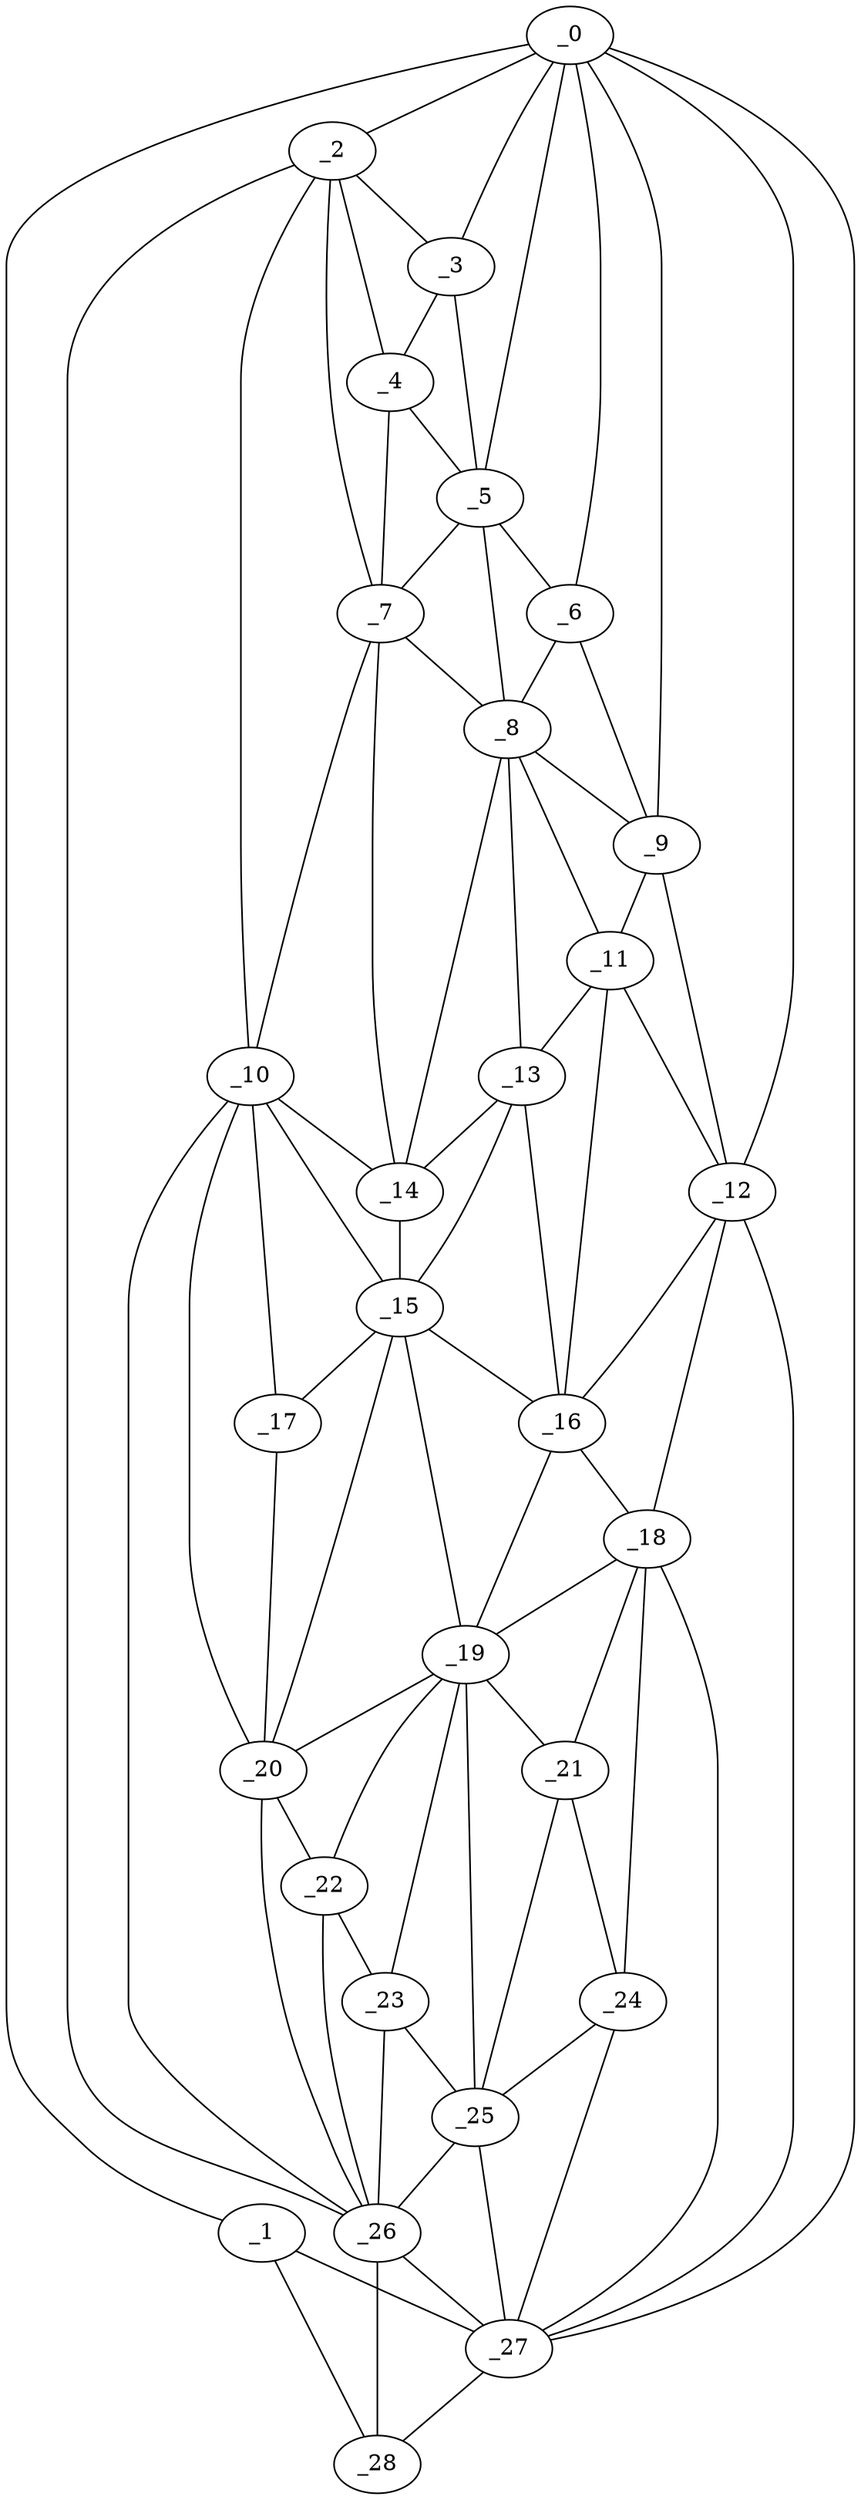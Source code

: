 graph "obj65__5.gxl" {
	_0	 [x=13,
		y=12];
	_1	 [x=14,
		y=4];
	_0 -- _1	 [valence=1];
	_2	 [x=20,
		y=122];
	_0 -- _2	 [valence=1];
	_3	 [x=24,
		y=110];
	_0 -- _3	 [valence=1];
	_5	 [x=39,
		y=81];
	_0 -- _5	 [valence=2];
	_6	 [x=42,
		y=74];
	_0 -- _6	 [valence=2];
	_9	 [x=54,
		y=74];
	_0 -- _9	 [valence=2];
	_12	 [x=60,
		y=74];
	_0 -- _12	 [valence=2];
	_27	 [x=114,
		y=16];
	_0 -- _27	 [valence=2];
	_1 -- _27	 [valence=2];
	_28	 [x=117,
		y=6];
	_1 -- _28	 [valence=1];
	_2 -- _3	 [valence=2];
	_4	 [x=31,
		y=113];
	_2 -- _4	 [valence=2];
	_7	 [x=43,
		y=114];
	_2 -- _7	 [valence=1];
	_10	 [x=54,
		y=114];
	_2 -- _10	 [valence=2];
	_26	 [x=108,
		y=124];
	_2 -- _26	 [valence=1];
	_3 -- _4	 [valence=2];
	_3 -- _5	 [valence=1];
	_4 -- _5	 [valence=2];
	_4 -- _7	 [valence=2];
	_5 -- _6	 [valence=2];
	_5 -- _7	 [valence=1];
	_8	 [x=45,
		y=81];
	_5 -- _8	 [valence=2];
	_6 -- _8	 [valence=2];
	_6 -- _9	 [valence=2];
	_7 -- _8	 [valence=1];
	_7 -- _10	 [valence=1];
	_14	 [x=61,
		y=96];
	_7 -- _14	 [valence=2];
	_8 -- _9	 [valence=1];
	_11	 [x=58,
		y=81];
	_8 -- _11	 [valence=1];
	_13	 [x=60,
		y=89];
	_8 -- _13	 [valence=2];
	_8 -- _14	 [valence=2];
	_9 -- _11	 [valence=2];
	_9 -- _12	 [valence=2];
	_10 -- _14	 [valence=2];
	_15	 [x=66,
		y=100];
	_10 -- _15	 [valence=1];
	_17	 [x=70,
		y=112];
	_10 -- _17	 [valence=2];
	_20	 [x=82,
		y=114];
	_10 -- _20	 [valence=2];
	_10 -- _26	 [valence=1];
	_11 -- _12	 [valence=2];
	_11 -- _13	 [valence=2];
	_16	 [x=67,
		y=81];
	_11 -- _16	 [valence=2];
	_12 -- _16	 [valence=2];
	_18	 [x=71,
		y=75];
	_12 -- _18	 [valence=2];
	_12 -- _27	 [valence=2];
	_13 -- _14	 [valence=1];
	_13 -- _15	 [valence=2];
	_13 -- _16	 [valence=2];
	_14 -- _15	 [valence=2];
	_15 -- _16	 [valence=2];
	_15 -- _17	 [valence=2];
	_19	 [x=82,
		y=82];
	_15 -- _19	 [valence=2];
	_15 -- _20	 [valence=2];
	_16 -- _18	 [valence=1];
	_16 -- _19	 [valence=1];
	_17 -- _20	 [valence=1];
	_18 -- _19	 [valence=1];
	_21	 [x=85,
		y=75];
	_18 -- _21	 [valence=2];
	_24	 [x=102,
		y=65];
	_18 -- _24	 [valence=2];
	_18 -- _27	 [valence=2];
	_19 -- _20	 [valence=1];
	_19 -- _21	 [valence=2];
	_22	 [x=88,
		y=115];
	_19 -- _22	 [valence=2];
	_23	 [x=94,
		y=115];
	_19 -- _23	 [valence=2];
	_25	 [x=104,
		y=85];
	_19 -- _25	 [valence=1];
	_20 -- _22	 [valence=2];
	_20 -- _26	 [valence=2];
	_21 -- _24	 [valence=1];
	_21 -- _25	 [valence=1];
	_22 -- _23	 [valence=2];
	_22 -- _26	 [valence=2];
	_23 -- _25	 [valence=2];
	_23 -- _26	 [valence=2];
	_24 -- _25	 [valence=1];
	_24 -- _27	 [valence=2];
	_25 -- _26	 [valence=1];
	_25 -- _27	 [valence=2];
	_26 -- _27	 [valence=2];
	_26 -- _28	 [valence=1];
	_27 -- _28	 [valence=2];
}
